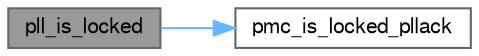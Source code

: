 digraph "pll_is_locked"
{
 // LATEX_PDF_SIZE
  bgcolor="transparent";
  edge [fontname=FreeSans,fontsize=10,labelfontname=FreeSans,labelfontsize=10];
  node [fontname=FreeSans,fontsize=10,shape=box,height=0.2,width=0.4];
  rankdir="LR";
  Node1 [label="pll_is_locked",height=0.2,width=0.4,color="gray40", fillcolor="grey60", style="filled", fontcolor="black",tooltip=" "];
  Node1 -> Node2 [color="steelblue1",style="solid"];
  Node2 [label="pmc_is_locked_pllack",height=0.2,width=0.4,color="grey40", fillcolor="white", style="filled",URL="$group__sam__drivers__pmc__group.html#ga6464976854ab9c8c9b4967a79cd99ba8",tooltip="Is PLLA locked?"];
}
